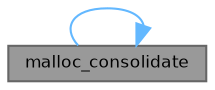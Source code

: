 digraph "malloc_consolidate"
{
 // LATEX_PDF_SIZE
  bgcolor="transparent";
  edge [fontname=Helvetica,fontsize=8,labelfontname=Helvetica,labelfontsize=8];
  node [fontname=Helvetica,fontsize=8,shape=box,height=0.2,width=0.4];
  rankdir="LR";
  Node1 [id="Node000001",label="malloc_consolidate",height=0.2,width=0.4,color="gray40", fillcolor="grey60", style="filled", fontcolor="black",tooltip="Forces heap defragmentation and consolidation by the internal memory allocator."];
  Node1 -> Node1 [id="edge1_Node000001_Node000001",color="steelblue1",style="solid",tooltip=" "];
}
